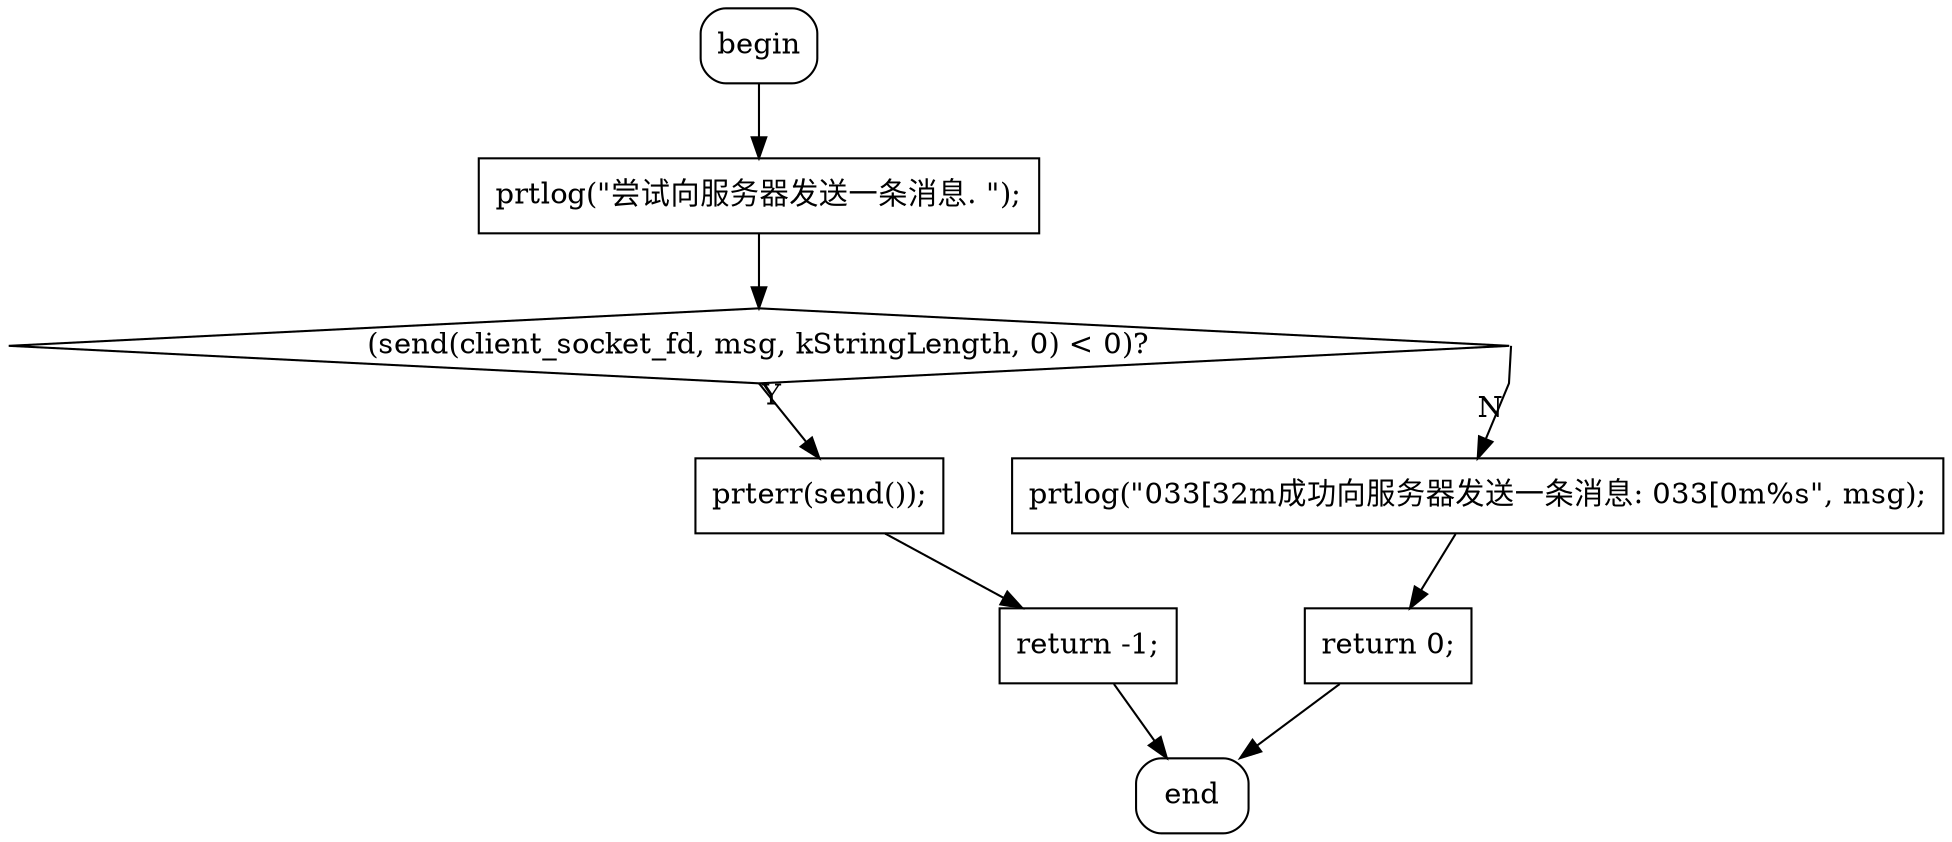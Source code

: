 digraph {
graph [splines=polyline];
D0 [shape=box, style=rounded, label="begin"];
{rank = sink; D1 [shape=box, style=rounded, label="end"];}
D4 [shape=box, label="prtlog(\"尝试向服务器发送一条消息. \");"];
D6 [shape=diamond, label="(send(client_socket_fd, msg, kStringLength, 0) < 0)?"];
D11 [shape=box, label="prterr(send());"];
D13 [shape=box, label="return -1;"];
D15 [shape=box, label="prtlog(\"\033[32m成功向服务器发送一条消息: \033[0m%s\", msg);"];
D17 [shape=box, label="return 0;"];
D4 -> D6;
D6:e -> D15:n [xlabel=N];
D6:s -> D11:n [xlabel=Y];
D15 -> D17;
D13 -> D1;
D11 -> D13;
D17 -> D1;
D0 -> D4;
}

